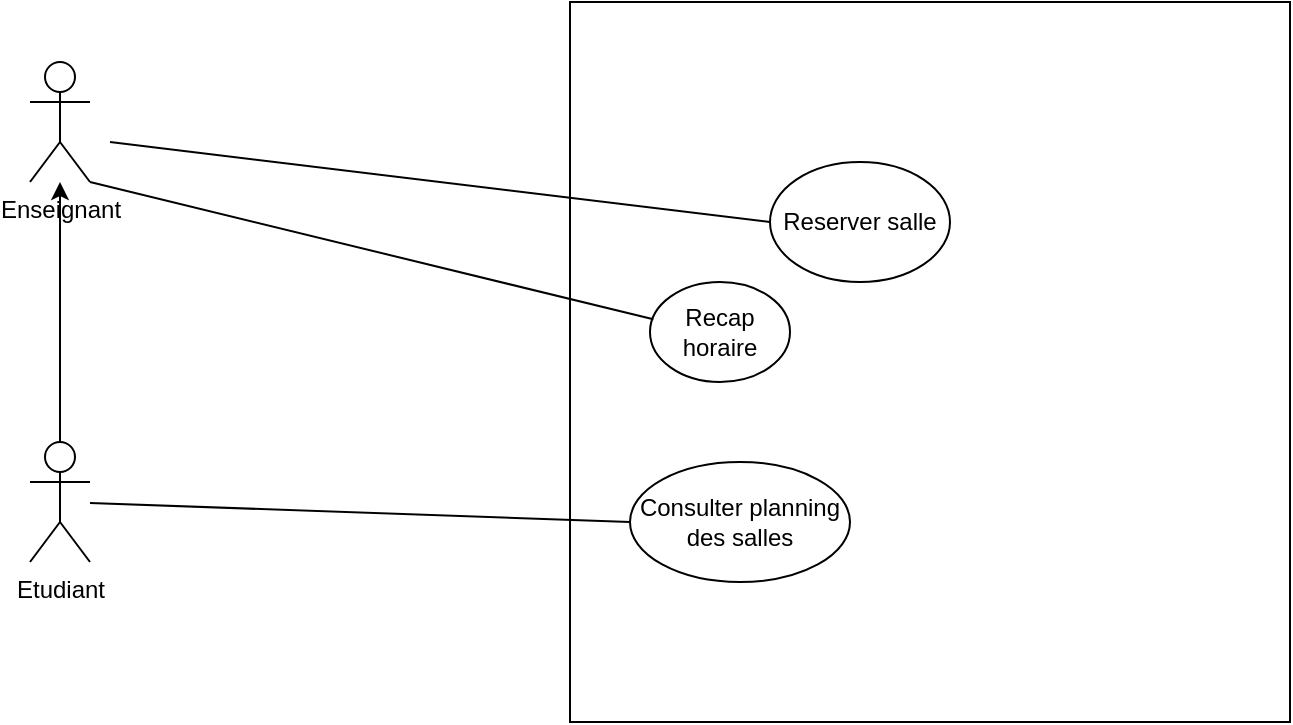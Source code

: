 <mxfile version="20.7.4" type="github">
  <diagram id="h7pEuEnsy4B67qq0xbHB" name="Page-1">
    <mxGraphModel dx="868" dy="512" grid="1" gridSize="10" guides="1" tooltips="1" connect="1" arrows="1" fold="1" page="1" pageScale="1" pageWidth="827" pageHeight="1169" math="0" shadow="0">
      <root>
        <mxCell id="0" />
        <mxCell id="1" parent="0" />
        <mxCell id="_NLVpFwN3kgseYHXXkQs-1" value="Enseignant" style="shape=umlActor;verticalLabelPosition=bottom;verticalAlign=top;html=1;outlineConnect=0;" parent="1" vertex="1">
          <mxGeometry x="90" y="120" width="30" height="60" as="geometry" />
        </mxCell>
        <mxCell id="r3tUV-p1bvl43dSpBa_v-1" value="" style="whiteSpace=wrap;html=1;aspect=fixed;" parent="1" vertex="1">
          <mxGeometry x="360" y="90" width="360" height="360" as="geometry" />
        </mxCell>
        <mxCell id="iBCqy0RnsUPRaeBZmdre-1" value="Etudiant" style="shape=umlActor;verticalLabelPosition=bottom;verticalAlign=top;html=1;outlineConnect=0;" parent="1" vertex="1">
          <mxGeometry x="90" y="310" width="30" height="60" as="geometry" />
        </mxCell>
        <mxCell id="sFgMMatoZoRhjDfKrOZS-1" value="Reserver salle" style="ellipse;whiteSpace=wrap;html=1;" parent="1" vertex="1">
          <mxGeometry x="460" y="170" width="90" height="60" as="geometry" />
        </mxCell>
        <mxCell id="RcBTG_JZsKzud-JeWphb-1" value="Consulter planning des salles" style="ellipse;whiteSpace=wrap;html=1;" parent="1" vertex="1">
          <mxGeometry x="390" y="320" width="110" height="60" as="geometry" />
        </mxCell>
        <mxCell id="8pni4uUTdmzYwjep5VIR-1" value="" style="endArrow=none;html=1;rounded=0;entryX=0;entryY=0.5;entryDx=0;entryDy=0;" parent="1" source="iBCqy0RnsUPRaeBZmdre-1" target="RcBTG_JZsKzud-JeWphb-1" edge="1">
          <mxGeometry width="50" height="50" relative="1" as="geometry">
            <mxPoint x="160" y="350" as="sourcePoint" />
            <mxPoint x="210" y="300" as="targetPoint" />
          </mxGeometry>
        </mxCell>
        <mxCell id="Pw5wMYmtS_G13839Oxsk-1" value="" style="endArrow=none;html=1;rounded=0;entryX=0;entryY=0.5;entryDx=0;entryDy=0;" parent="1" target="sFgMMatoZoRhjDfKrOZS-1" edge="1">
          <mxGeometry width="50" height="50" relative="1" as="geometry">
            <mxPoint x="130" y="160" as="sourcePoint" />
            <mxPoint x="410" y="220" as="targetPoint" />
          </mxGeometry>
        </mxCell>
        <mxCell id="F1wUJn7_jGa0oI4QprVg-1" value="" style="endArrow=classic;html=1;rounded=0;" parent="1" edge="1" target="_NLVpFwN3kgseYHXXkQs-1" source="iBCqy0RnsUPRaeBZmdre-1">
          <mxGeometry x="0.273" y="40" width="50" height="50" relative="1" as="geometry">
            <mxPoint x="110" y="190" as="sourcePoint" />
            <mxPoint x="70" y="250" as="targetPoint" />
            <mxPoint as="offset" />
          </mxGeometry>
        </mxCell>
        <mxCell id="F1wUJn7_jGa0oI4QprVg-2" value="Recap horaire" style="ellipse;whiteSpace=wrap;html=1;" parent="1" vertex="1">
          <mxGeometry x="400" y="230" width="70" height="50" as="geometry" />
        </mxCell>
        <mxCell id="F1wUJn7_jGa0oI4QprVg-3" value="" style="endArrow=none;html=1;rounded=0;exitX=1;exitY=1;exitDx=0;exitDy=0;exitPerimeter=0;entryX=0.024;entryY=0.373;entryDx=0;entryDy=0;entryPerimeter=0;" parent="1" source="_NLVpFwN3kgseYHXXkQs-1" target="F1wUJn7_jGa0oI4QprVg-2" edge="1">
          <mxGeometry width="50" height="50" relative="1" as="geometry">
            <mxPoint x="360" y="270" as="sourcePoint" />
            <mxPoint x="410" y="220" as="targetPoint" />
          </mxGeometry>
        </mxCell>
      </root>
    </mxGraphModel>
  </diagram>
</mxfile>
